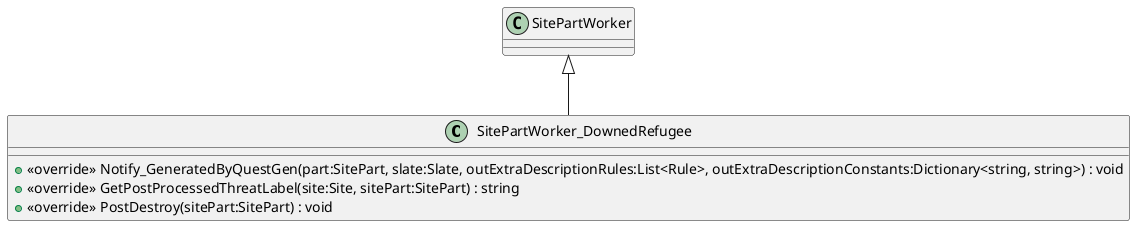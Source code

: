 @startuml
class SitePartWorker_DownedRefugee {
    + <<override>> Notify_GeneratedByQuestGen(part:SitePart, slate:Slate, outExtraDescriptionRules:List<Rule>, outExtraDescriptionConstants:Dictionary<string, string>) : void
    + <<override>> GetPostProcessedThreatLabel(site:Site, sitePart:SitePart) : string
    + <<override>> PostDestroy(sitePart:SitePart) : void
}
SitePartWorker <|-- SitePartWorker_DownedRefugee
@enduml
